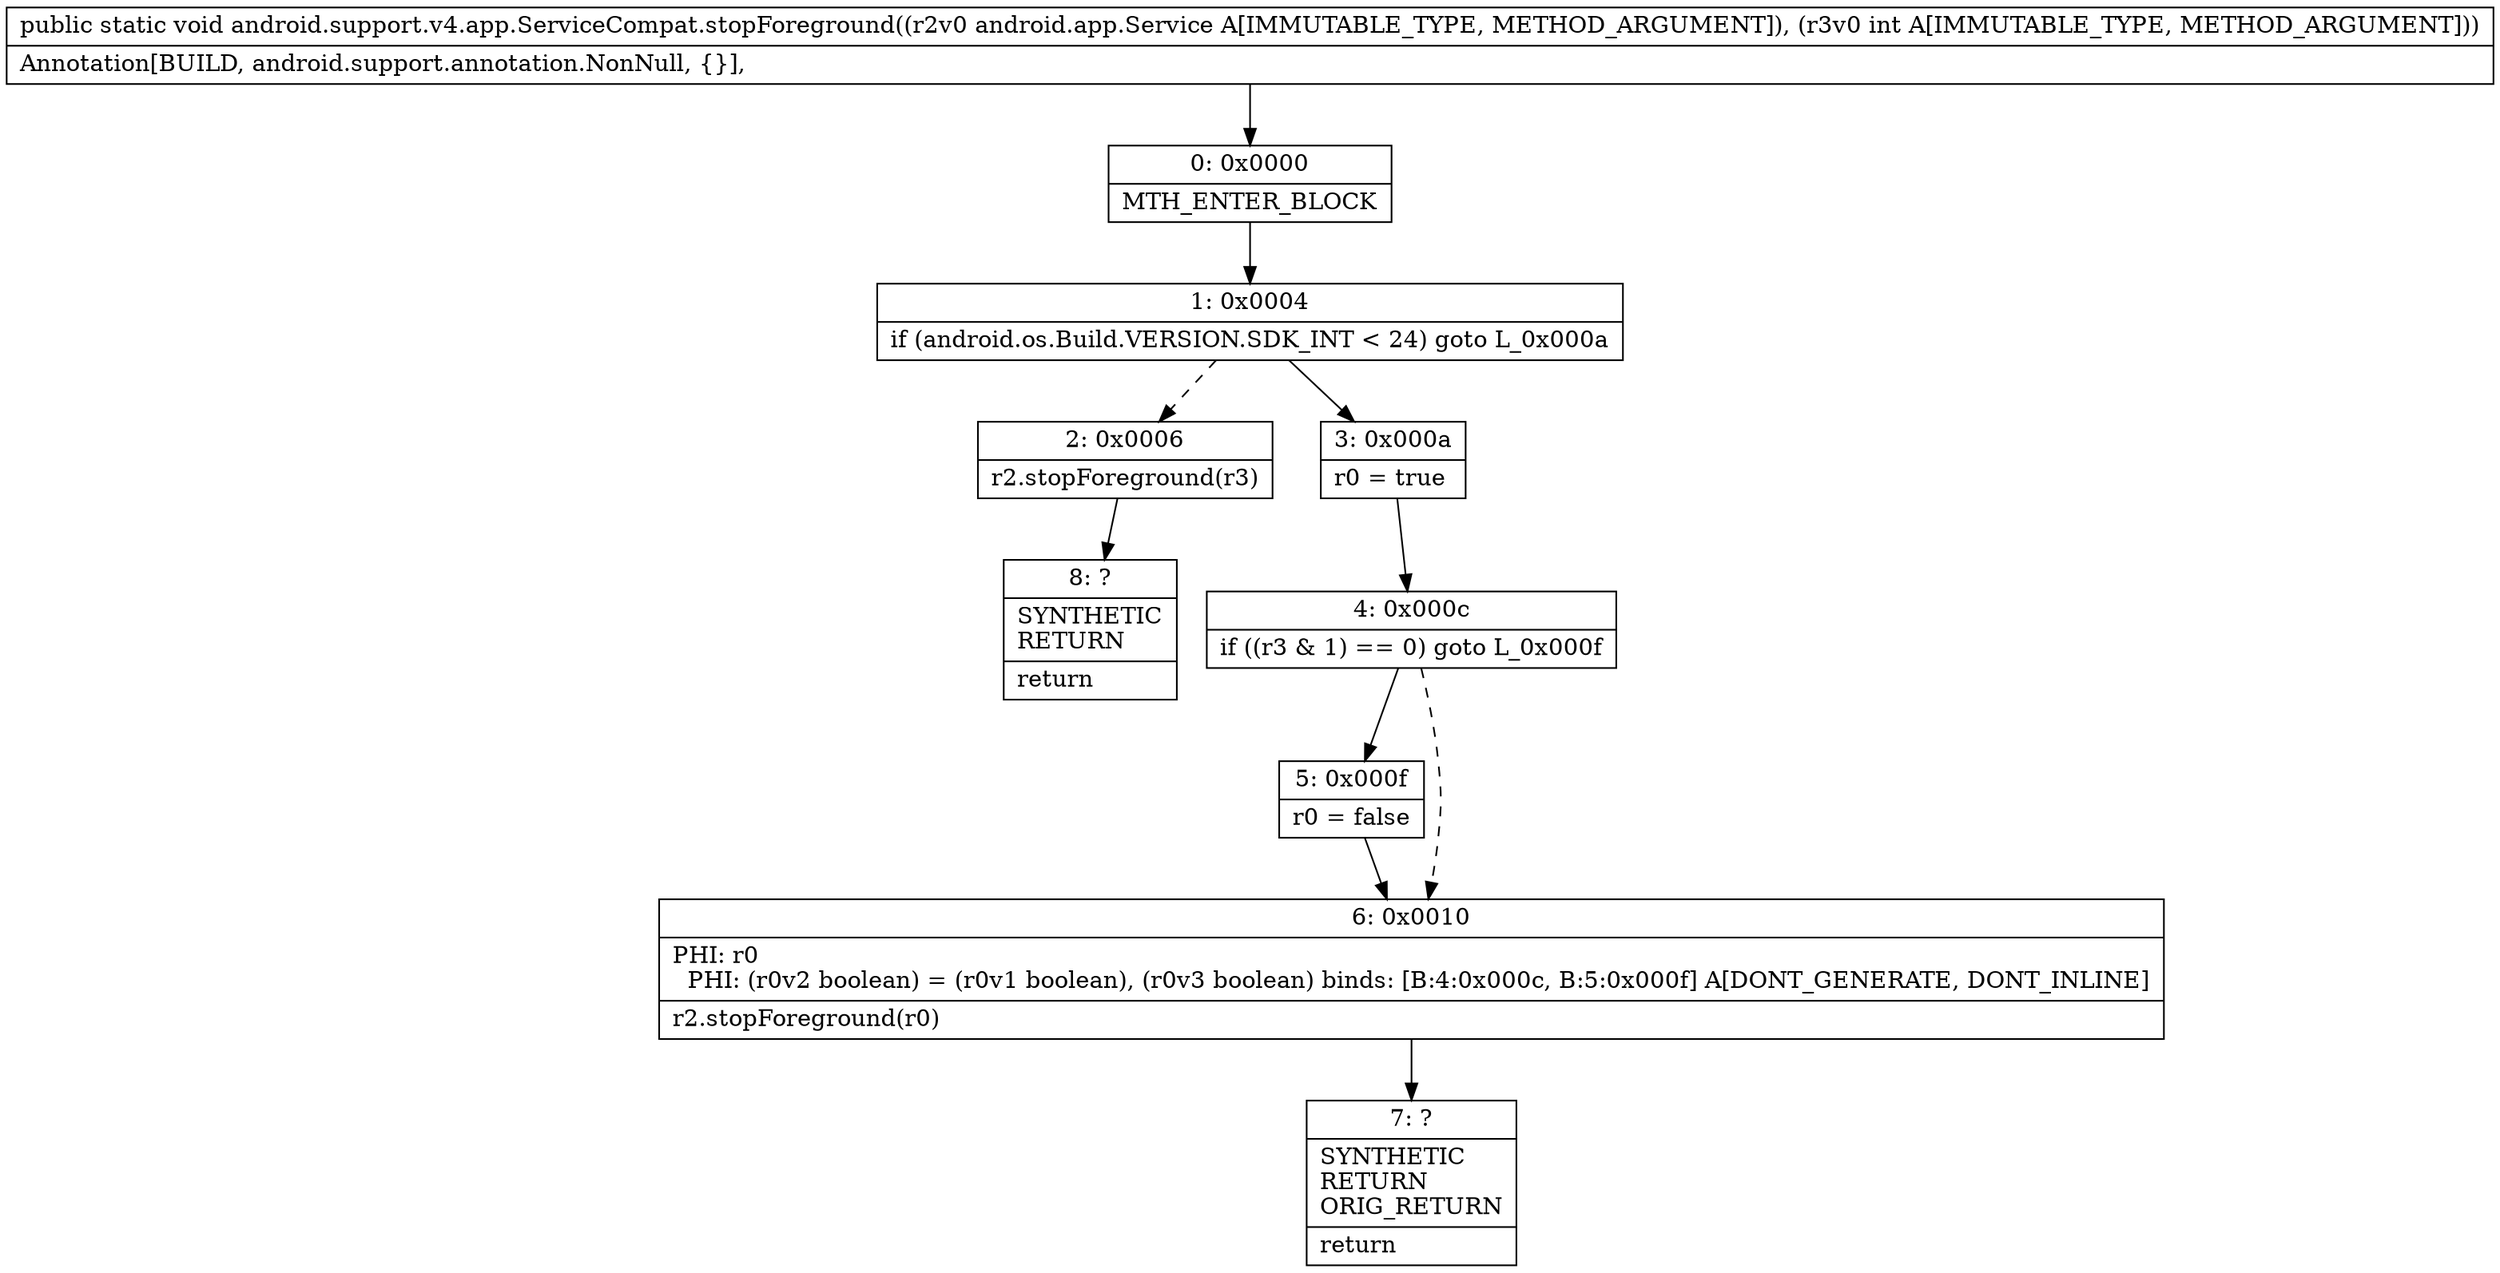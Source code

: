 digraph "CFG forandroid.support.v4.app.ServiceCompat.stopForeground(Landroid\/app\/Service;I)V" {
Node_0 [shape=record,label="{0\:\ 0x0000|MTH_ENTER_BLOCK\l}"];
Node_1 [shape=record,label="{1\:\ 0x0004|if (android.os.Build.VERSION.SDK_INT \< 24) goto L_0x000a\l}"];
Node_2 [shape=record,label="{2\:\ 0x0006|r2.stopForeground(r3)\l}"];
Node_3 [shape=record,label="{3\:\ 0x000a|r0 = true\l}"];
Node_4 [shape=record,label="{4\:\ 0x000c|if ((r3 & 1) == 0) goto L_0x000f\l}"];
Node_5 [shape=record,label="{5\:\ 0x000f|r0 = false\l}"];
Node_6 [shape=record,label="{6\:\ 0x0010|PHI: r0 \l  PHI: (r0v2 boolean) = (r0v1 boolean), (r0v3 boolean) binds: [B:4:0x000c, B:5:0x000f] A[DONT_GENERATE, DONT_INLINE]\l|r2.stopForeground(r0)\l}"];
Node_7 [shape=record,label="{7\:\ ?|SYNTHETIC\lRETURN\lORIG_RETURN\l|return\l}"];
Node_8 [shape=record,label="{8\:\ ?|SYNTHETIC\lRETURN\l|return\l}"];
MethodNode[shape=record,label="{public static void android.support.v4.app.ServiceCompat.stopForeground((r2v0 android.app.Service A[IMMUTABLE_TYPE, METHOD_ARGUMENT]), (r3v0 int A[IMMUTABLE_TYPE, METHOD_ARGUMENT]))  | Annotation[BUILD, android.support.annotation.NonNull, \{\}], \l}"];
MethodNode -> Node_0;
Node_0 -> Node_1;
Node_1 -> Node_2[style=dashed];
Node_1 -> Node_3;
Node_2 -> Node_8;
Node_3 -> Node_4;
Node_4 -> Node_5;
Node_4 -> Node_6[style=dashed];
Node_5 -> Node_6;
Node_6 -> Node_7;
}

